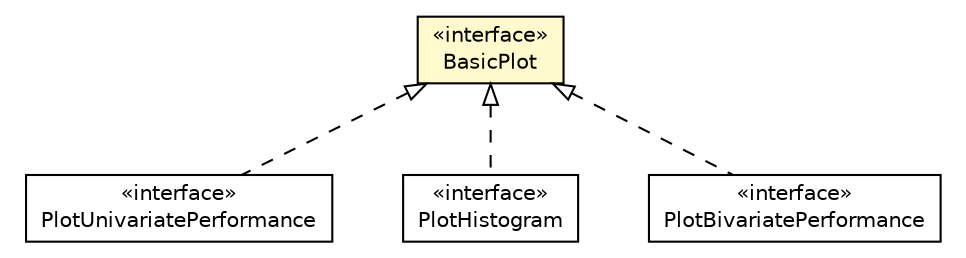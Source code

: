 #!/usr/local/bin/dot
#
# Class diagram 
# Generated by UMLGraph version 5.2 (http://www.umlgraph.org/)
#

digraph G {
	edge [fontname="Helvetica",fontsize=10,labelfontname="Helvetica",labelfontsize=10];
	node [fontname="Helvetica",fontsize=10,shape=plaintext];
	nodesep=0.25;
	ranksep=0.5;
	// com.isnotworking.recfwk.vis.PlotUnivariatePerformance
	c634 [label=<<table title="com.isnotworking.recfwk.vis.PlotUnivariatePerformance" border="0" cellborder="1" cellspacing="0" cellpadding="2" port="p" href="./PlotUnivariatePerformance.html">
		<tr><td><table border="0" cellspacing="0" cellpadding="1">
<tr><td align="center" balign="center"> &#171;interface&#187; </td></tr>
<tr><td align="center" balign="center"> PlotUnivariatePerformance </td></tr>
		</table></td></tr>
		</table>>, fontname="Helvetica", fontcolor="black", fontsize=10.0];
	// com.isnotworking.recfwk.vis.PlotHistogram
	c635 [label=<<table title="com.isnotworking.recfwk.vis.PlotHistogram" border="0" cellborder="1" cellspacing="0" cellpadding="2" port="p" href="./PlotHistogram.html">
		<tr><td><table border="0" cellspacing="0" cellpadding="1">
<tr><td align="center" balign="center"> &#171;interface&#187; </td></tr>
<tr><td align="center" balign="center"> PlotHistogram </td></tr>
		</table></td></tr>
		</table>>, fontname="Helvetica", fontcolor="black", fontsize=10.0];
	// com.isnotworking.recfwk.vis.PlotBivariatePerformance
	c636 [label=<<table title="com.isnotworking.recfwk.vis.PlotBivariatePerformance" border="0" cellborder="1" cellspacing="0" cellpadding="2" port="p" href="./PlotBivariatePerformance.html">
		<tr><td><table border="0" cellspacing="0" cellpadding="1">
<tr><td align="center" balign="center"> &#171;interface&#187; </td></tr>
<tr><td align="center" balign="center"> PlotBivariatePerformance </td></tr>
		</table></td></tr>
		</table>>, fontname="Helvetica", fontcolor="black", fontsize=10.0];
	// com.isnotworking.recfwk.vis.BasicPlot
	c637 [label=<<table title="com.isnotworking.recfwk.vis.BasicPlot" border="0" cellborder="1" cellspacing="0" cellpadding="2" port="p" bgcolor="lemonChiffon" href="./BasicPlot.html">
		<tr><td><table border="0" cellspacing="0" cellpadding="1">
<tr><td align="center" balign="center"> &#171;interface&#187; </td></tr>
<tr><td align="center" balign="center"> BasicPlot </td></tr>
		</table></td></tr>
		</table>>, fontname="Helvetica", fontcolor="black", fontsize=10.0];
	//com.isnotworking.recfwk.vis.PlotUnivariatePerformance implements com.isnotworking.recfwk.vis.BasicPlot
	c637:p -> c634:p [dir=back,arrowtail=empty,style=dashed];
	//com.isnotworking.recfwk.vis.PlotHistogram implements com.isnotworking.recfwk.vis.BasicPlot
	c637:p -> c635:p [dir=back,arrowtail=empty,style=dashed];
	//com.isnotworking.recfwk.vis.PlotBivariatePerformance implements com.isnotworking.recfwk.vis.BasicPlot
	c637:p -> c636:p [dir=back,arrowtail=empty,style=dashed];
}

